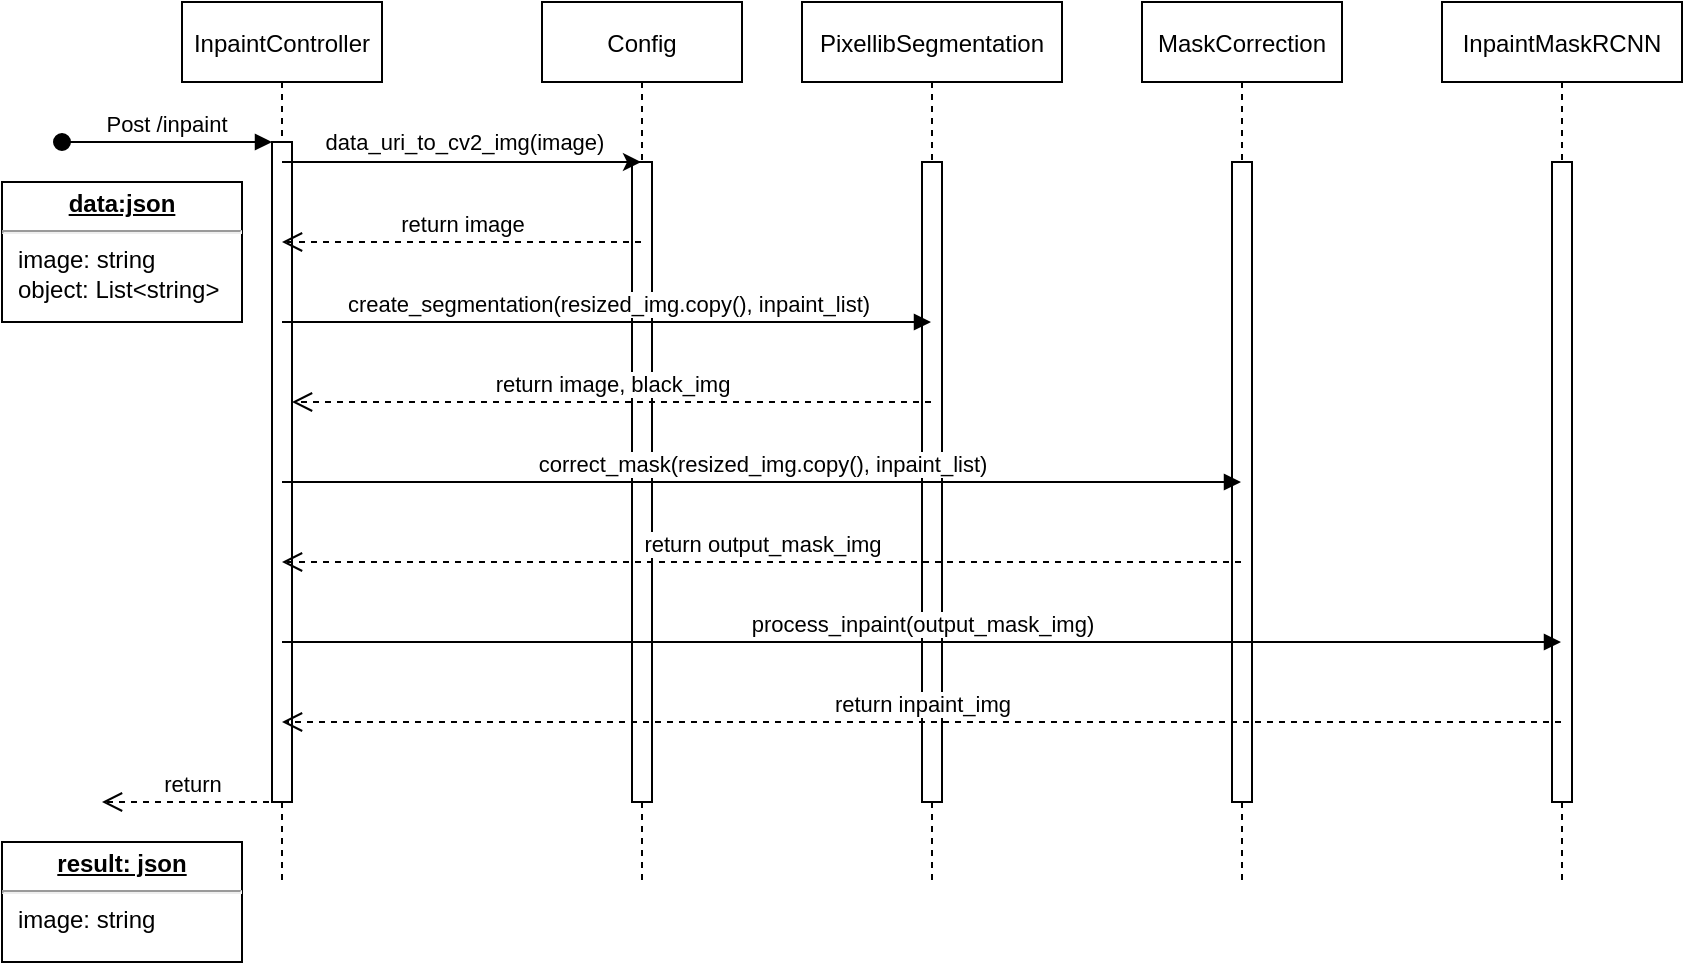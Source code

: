 <mxfile version="16.3.0" type="device"><diagram id="kgpKYQtTHZ0yAKxKKP6v" name="Page-1"><mxGraphModel dx="1038" dy="564" grid="1" gridSize="10" guides="1" tooltips="1" connect="1" arrows="1" fold="1" page="1" pageScale="1" pageWidth="850" pageHeight="1100" math="0" shadow="0"><root><mxCell id="0"/><mxCell id="1" parent="0"/><mxCell id="3nuBFxr9cyL0pnOWT2aG-1" value="InpaintController" style="shape=umlLifeline;perimeter=lifelinePerimeter;container=1;collapsible=0;recursiveResize=0;rounded=0;shadow=0;strokeWidth=1;" parent="1" vertex="1"><mxGeometry x="110" y="80" width="100" height="440" as="geometry"/></mxCell><mxCell id="3nuBFxr9cyL0pnOWT2aG-2" value="" style="points=[];perimeter=orthogonalPerimeter;rounded=0;shadow=0;strokeWidth=1;" parent="3nuBFxr9cyL0pnOWT2aG-1" vertex="1"><mxGeometry x="45" y="70" width="10" height="330" as="geometry"/></mxCell><mxCell id="3nuBFxr9cyL0pnOWT2aG-3" value="Post /inpaint" style="verticalAlign=bottom;startArrow=oval;endArrow=block;startSize=8;shadow=0;strokeWidth=1;" parent="3nuBFxr9cyL0pnOWT2aG-1" target="3nuBFxr9cyL0pnOWT2aG-2" edge="1"><mxGeometry relative="1" as="geometry"><mxPoint x="-60" y="70" as="sourcePoint"/></mxGeometry></mxCell><mxCell id="GqG0KyU0gm_oM_ol7RDT-21" value="&lt;p style=&quot;margin: 0px ; margin-top: 4px ; text-align: center ; text-decoration: underline&quot;&gt;&lt;b&gt;result: json&lt;/b&gt;&lt;br&gt;&lt;/p&gt;&lt;hr&gt;&lt;p style=&quot;margin: 0px ; margin-left: 8px&quot;&gt;image: string&lt;br&gt;&lt;/p&gt;" style="verticalAlign=top;align=left;overflow=fill;fontSize=12;fontFamily=Helvetica;html=1;" vertex="1" parent="3nuBFxr9cyL0pnOWT2aG-1"><mxGeometry x="-90" y="420" width="120" height="60" as="geometry"/></mxCell><mxCell id="GqG0KyU0gm_oM_ol7RDT-22" value="&lt;p style=&quot;margin: 0px ; margin-top: 4px ; text-align: center ; text-decoration: underline&quot;&gt;&lt;b&gt;data:json&lt;/b&gt;&lt;/p&gt;&lt;hr&gt;&lt;p style=&quot;margin: 0px ; margin-left: 8px&quot;&gt;image: string&lt;br&gt;object: List&amp;lt;string&amp;gt;&lt;br&gt;&lt;/p&gt;" style="verticalAlign=top;align=left;overflow=fill;fontSize=12;fontFamily=Helvetica;html=1;" vertex="1" parent="3nuBFxr9cyL0pnOWT2aG-1"><mxGeometry x="-90" y="90" width="120" height="70" as="geometry"/></mxCell><mxCell id="3nuBFxr9cyL0pnOWT2aG-5" value="PixellibSegmentation" style="shape=umlLifeline;perimeter=lifelinePerimeter;container=1;collapsible=0;recursiveResize=0;rounded=0;shadow=0;strokeWidth=1;" parent="1" vertex="1"><mxGeometry x="420" y="80" width="130" height="440" as="geometry"/></mxCell><mxCell id="3nuBFxr9cyL0pnOWT2aG-6" value="" style="points=[];perimeter=orthogonalPerimeter;rounded=0;shadow=0;strokeWidth=1;" parent="3nuBFxr9cyL0pnOWT2aG-5" vertex="1"><mxGeometry x="60" y="80" width="10" height="320" as="geometry"/></mxCell><mxCell id="GqG0KyU0gm_oM_ol7RDT-1" value="MaskCorrection" style="shape=umlLifeline;perimeter=lifelinePerimeter;container=1;collapsible=0;recursiveResize=0;rounded=0;shadow=0;strokeWidth=1;" vertex="1" parent="1"><mxGeometry x="590" y="80" width="100" height="440" as="geometry"/></mxCell><mxCell id="GqG0KyU0gm_oM_ol7RDT-2" value="" style="points=[];perimeter=orthogonalPerimeter;rounded=0;shadow=0;strokeWidth=1;" vertex="1" parent="GqG0KyU0gm_oM_ol7RDT-1"><mxGeometry x="45" y="80" width="10" height="320" as="geometry"/></mxCell><mxCell id="GqG0KyU0gm_oM_ol7RDT-5" value="InpaintMaskRCNN" style="shape=umlLifeline;perimeter=lifelinePerimeter;container=1;collapsible=0;recursiveResize=0;rounded=0;shadow=0;strokeWidth=1;size=40;" vertex="1" parent="1"><mxGeometry x="740" y="80" width="120" height="440" as="geometry"/></mxCell><mxCell id="GqG0KyU0gm_oM_ol7RDT-6" value="" style="points=[];perimeter=orthogonalPerimeter;rounded=0;shadow=0;strokeWidth=1;" vertex="1" parent="GqG0KyU0gm_oM_ol7RDT-5"><mxGeometry x="55" y="80" width="10" height="320" as="geometry"/></mxCell><mxCell id="GqG0KyU0gm_oM_ol7RDT-9" value="Config" style="shape=umlLifeline;perimeter=lifelinePerimeter;container=1;collapsible=0;recursiveResize=0;rounded=0;shadow=0;strokeWidth=1;" vertex="1" parent="1"><mxGeometry x="290" y="80" width="100" height="440" as="geometry"/></mxCell><mxCell id="GqG0KyU0gm_oM_ol7RDT-10" value="" style="points=[];perimeter=orthogonalPerimeter;rounded=0;shadow=0;strokeWidth=1;" vertex="1" parent="GqG0KyU0gm_oM_ol7RDT-9"><mxGeometry x="45" y="80" width="10" height="320" as="geometry"/></mxCell><mxCell id="GqG0KyU0gm_oM_ol7RDT-11" value="" style="endArrow=classic;html=1;rounded=0;" edge="1" parent="1" source="3nuBFxr9cyL0pnOWT2aG-1" target="GqG0KyU0gm_oM_ol7RDT-9"><mxGeometry width="50" height="50" relative="1" as="geometry"><mxPoint x="400" y="320" as="sourcePoint"/><mxPoint x="450" y="270" as="targetPoint"/><Array as="points"><mxPoint x="260" y="160"/></Array></mxGeometry></mxCell><mxCell id="GqG0KyU0gm_oM_ol7RDT-12" value="data_uri_to_cv2_img(image)" style="edgeLabel;html=1;align=center;verticalAlign=middle;resizable=0;points=[];" vertex="1" connectable="0" parent="GqG0KyU0gm_oM_ol7RDT-11"><mxGeometry x="0.107" y="-2" relative="1" as="geometry"><mxPoint x="-9" y="-12" as="offset"/></mxGeometry></mxCell><mxCell id="GqG0KyU0gm_oM_ol7RDT-13" value="return image" style="html=1;verticalAlign=bottom;endArrow=open;dashed=1;endSize=8;rounded=0;" edge="1" parent="1" source="GqG0KyU0gm_oM_ol7RDT-9" target="3nuBFxr9cyL0pnOWT2aG-1"><mxGeometry relative="1" as="geometry"><mxPoint x="460" y="290" as="sourcePoint"/><mxPoint x="380" y="290" as="targetPoint"/><Array as="points"><mxPoint x="300" y="200"/></Array></mxGeometry></mxCell><mxCell id="GqG0KyU0gm_oM_ol7RDT-14" value="create_segmentation(resized_img.copy(), inpaint_list)" style="html=1;verticalAlign=bottom;endArrow=block;rounded=0;" edge="1" parent="1" source="3nuBFxr9cyL0pnOWT2aG-1" target="3nuBFxr9cyL0pnOWT2aG-5"><mxGeometry width="80" relative="1" as="geometry"><mxPoint x="380" y="290" as="sourcePoint"/><mxPoint x="460" y="290" as="targetPoint"/><Array as="points"><mxPoint x="450" y="240"/></Array></mxGeometry></mxCell><mxCell id="GqG0KyU0gm_oM_ol7RDT-15" value="return image, black_img" style="html=1;verticalAlign=bottom;endArrow=open;dashed=1;endSize=8;rounded=0;" edge="1" parent="1" source="3nuBFxr9cyL0pnOWT2aG-5" target="3nuBFxr9cyL0pnOWT2aG-2"><mxGeometry relative="1" as="geometry"><mxPoint x="460" y="270" as="sourcePoint"/><mxPoint x="380" y="270" as="targetPoint"/><Array as="points"><mxPoint x="460" y="280"/></Array></mxGeometry></mxCell><mxCell id="GqG0KyU0gm_oM_ol7RDT-16" value="correct_mask(resized_img.copy(), inpaint_list)" style="html=1;verticalAlign=bottom;endArrow=block;rounded=0;" edge="1" parent="1" source="3nuBFxr9cyL0pnOWT2aG-1" target="GqG0KyU0gm_oM_ol7RDT-1"><mxGeometry width="80" relative="1" as="geometry"><mxPoint x="380" y="310" as="sourcePoint"/><mxPoint x="460" y="310" as="targetPoint"/><Array as="points"><mxPoint x="430" y="320"/></Array></mxGeometry></mxCell><mxCell id="GqG0KyU0gm_oM_ol7RDT-17" value="return output_mask_img" style="html=1;verticalAlign=bottom;endArrow=open;dashed=1;endSize=8;rounded=0;" edge="1" parent="1" source="GqG0KyU0gm_oM_ol7RDT-1" target="3nuBFxr9cyL0pnOWT2aG-1"><mxGeometry relative="1" as="geometry"><mxPoint x="460" y="310" as="sourcePoint"/><mxPoint x="380" y="310" as="targetPoint"/><Array as="points"><mxPoint x="560" y="360"/></Array></mxGeometry></mxCell><mxCell id="GqG0KyU0gm_oM_ol7RDT-18" value="process_inpaint(output_mask_img)" style="html=1;verticalAlign=bottom;endArrow=block;rounded=0;" edge="1" parent="1" source="3nuBFxr9cyL0pnOWT2aG-1" target="GqG0KyU0gm_oM_ol7RDT-5"><mxGeometry width="80" relative="1" as="geometry"><mxPoint x="380" y="310" as="sourcePoint"/><mxPoint x="460" y="310" as="targetPoint"/><Array as="points"><mxPoint x="680" y="400"/></Array></mxGeometry></mxCell><mxCell id="GqG0KyU0gm_oM_ol7RDT-19" value="return inpaint_img" style="html=1;verticalAlign=bottom;endArrow=open;dashed=1;endSize=8;rounded=0;" edge="1" parent="1" source="GqG0KyU0gm_oM_ol7RDT-5" target="3nuBFxr9cyL0pnOWT2aG-1"><mxGeometry relative="1" as="geometry"><mxPoint x="460" y="310" as="sourcePoint"/><mxPoint x="380" y="310" as="targetPoint"/><Array as="points"><mxPoint x="760" y="440"/></Array></mxGeometry></mxCell><mxCell id="GqG0KyU0gm_oM_ol7RDT-20" value="return" style="html=1;verticalAlign=bottom;endArrow=open;dashed=1;endSize=8;rounded=0;" edge="1" parent="1" source="3nuBFxr9cyL0pnOWT2aG-1"><mxGeometry relative="1" as="geometry"><mxPoint x="110" y="470" as="sourcePoint"/><mxPoint x="70" y="480" as="targetPoint"/><Array as="points"><mxPoint x="140" y="480"/></Array></mxGeometry></mxCell></root></mxGraphModel></diagram></mxfile>
